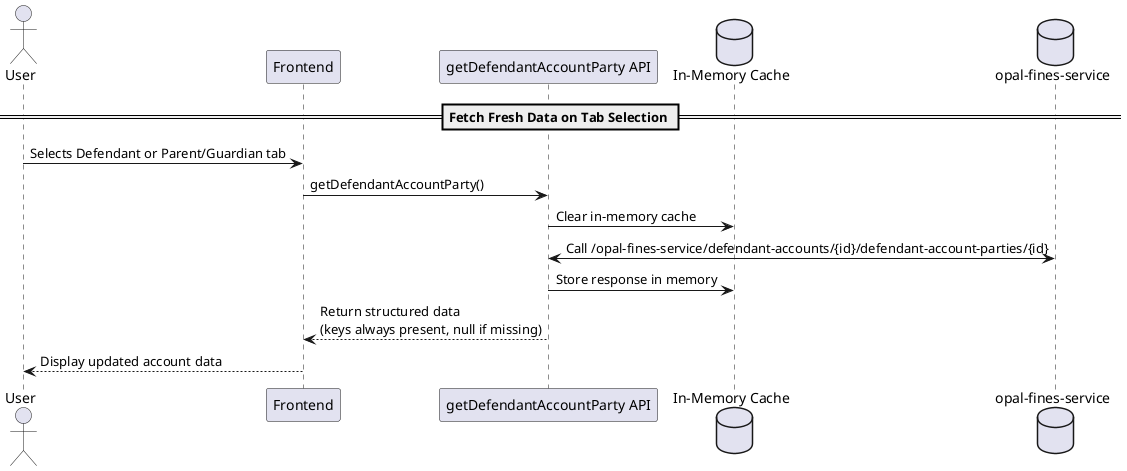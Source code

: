 @startuml
actor User
participant "Frontend" as Frontend
participant "getDefendantAccountParty API" as API
database "In-Memory Cache" as Cache
database "opal-fines-service" as Backend

== Fetch Fresh Data on Tab Selection ==

User -> Frontend : Selects Defendant or Parent/Guardian tab
Frontend -> API : getDefendantAccountParty()
API -> Cache : Clear in-memory cache
API <-> Backend : Call /opal-fines-service/defendant-accounts/{id}/defendant-account-parties/{id}
API -> Cache : Store response in memory
API --> Frontend : Return structured data\n(keys always present, null if missing)
Frontend --> User : Display updated account data
@enduml
